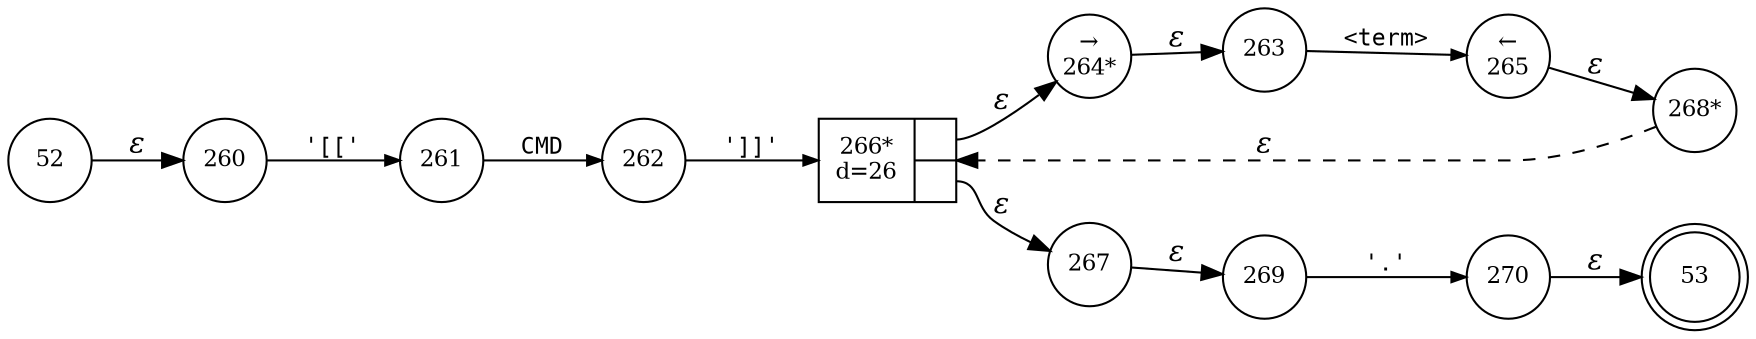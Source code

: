 digraph ATN {
rankdir=LR;
s53[fontsize=11, label="53", shape=doublecircle, fixedsize=true, width=.6];
s260[fontsize=11,label="260", shape=circle, fixedsize=true, width=.55, peripheries=1];
s261[fontsize=11,label="261", shape=circle, fixedsize=true, width=.55, peripheries=1];
s262[fontsize=11,label="262", shape=circle, fixedsize=true, width=.55, peripheries=1];
s263[fontsize=11,label="263", shape=circle, fixedsize=true, width=.55, peripheries=1];
s264[fontsize=11,label="&rarr;\n264*", shape=circle, fixedsize=true, width=.55, peripheries=1];
s265[fontsize=11,label="&larr;\n265", shape=circle, fixedsize=true, width=.55, peripheries=1];
s266[fontsize=11,label="{266*\nd=26|{<p0>|<p1>}}", shape=record, fixedsize=false, peripheries=1];
s267[fontsize=11,label="267", shape=circle, fixedsize=true, width=.55, peripheries=1];
s268[fontsize=11,label="268*", shape=circle, fixedsize=true, width=.55, peripheries=1];
s269[fontsize=11,label="269", shape=circle, fixedsize=true, width=.55, peripheries=1];
s270[fontsize=11,label="270", shape=circle, fixedsize=true, width=.55, peripheries=1];
s52[fontsize=11,label="52", shape=circle, fixedsize=true, width=.55, peripheries=1];
s52 -> s260 [fontname="Times-Italic", label="&epsilon;"];
s260 -> s261 [fontsize=11, fontname="Courier", arrowsize=.7, label = "'[['", arrowhead = normal];
s261 -> s262 [fontsize=11, fontname="Courier", arrowsize=.7, label = "CMD", arrowhead = normal];
s262 -> s266 [fontsize=11, fontname="Courier", arrowsize=.7, label = "']]'", arrowhead = normal];
s266:p0 -> s264 [fontname="Times-Italic", label="&epsilon;"];
s266:p1 -> s267 [fontname="Times-Italic", label="&epsilon;"];
s264 -> s263 [fontname="Times-Italic", label="&epsilon;"];
s267 -> s269 [fontname="Times-Italic", label="&epsilon;"];
s263 -> s265 [fontsize=11, fontname="Courier", arrowsize=.7, label = "<term>", arrowhead = normal];
s269 -> s270 [fontsize=11, fontname="Courier", arrowsize=.7, label = "'.'", arrowhead = normal];
s265 -> s268 [fontname="Times-Italic", label="&epsilon;"];
s270 -> s53 [fontname="Times-Italic", label="&epsilon;"];
s268 -> s266 [fontname="Times-Italic", label="&epsilon;", style="dashed"];
}